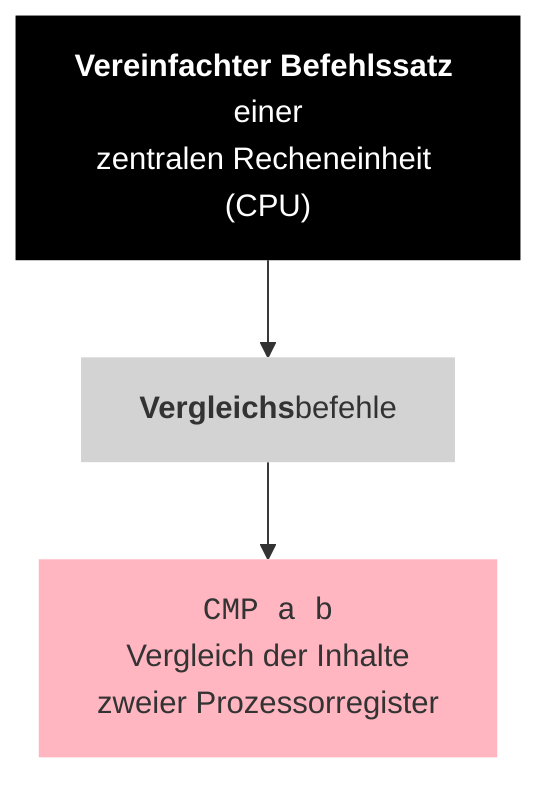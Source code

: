 flowchart

    Befehle["<b>Vereinfachter Befehlssatz</b> einer<br/>zentralen Recheneinheit (CPU)"]

    Befehle --> Vergleich["<b>Vergleichs</b>befehle"]

    Vergleich --> CMP["<code>CMP a b</code><br/>Vergleich der Inhalte<br/>zweier Prozessorregister"]

    style Befehle fill:black,color:white,stroke-width:0px

    style Vergleich fill:lightgray,stroke-width:0px

    style CMP fill:lightpink,stroke-width:0px